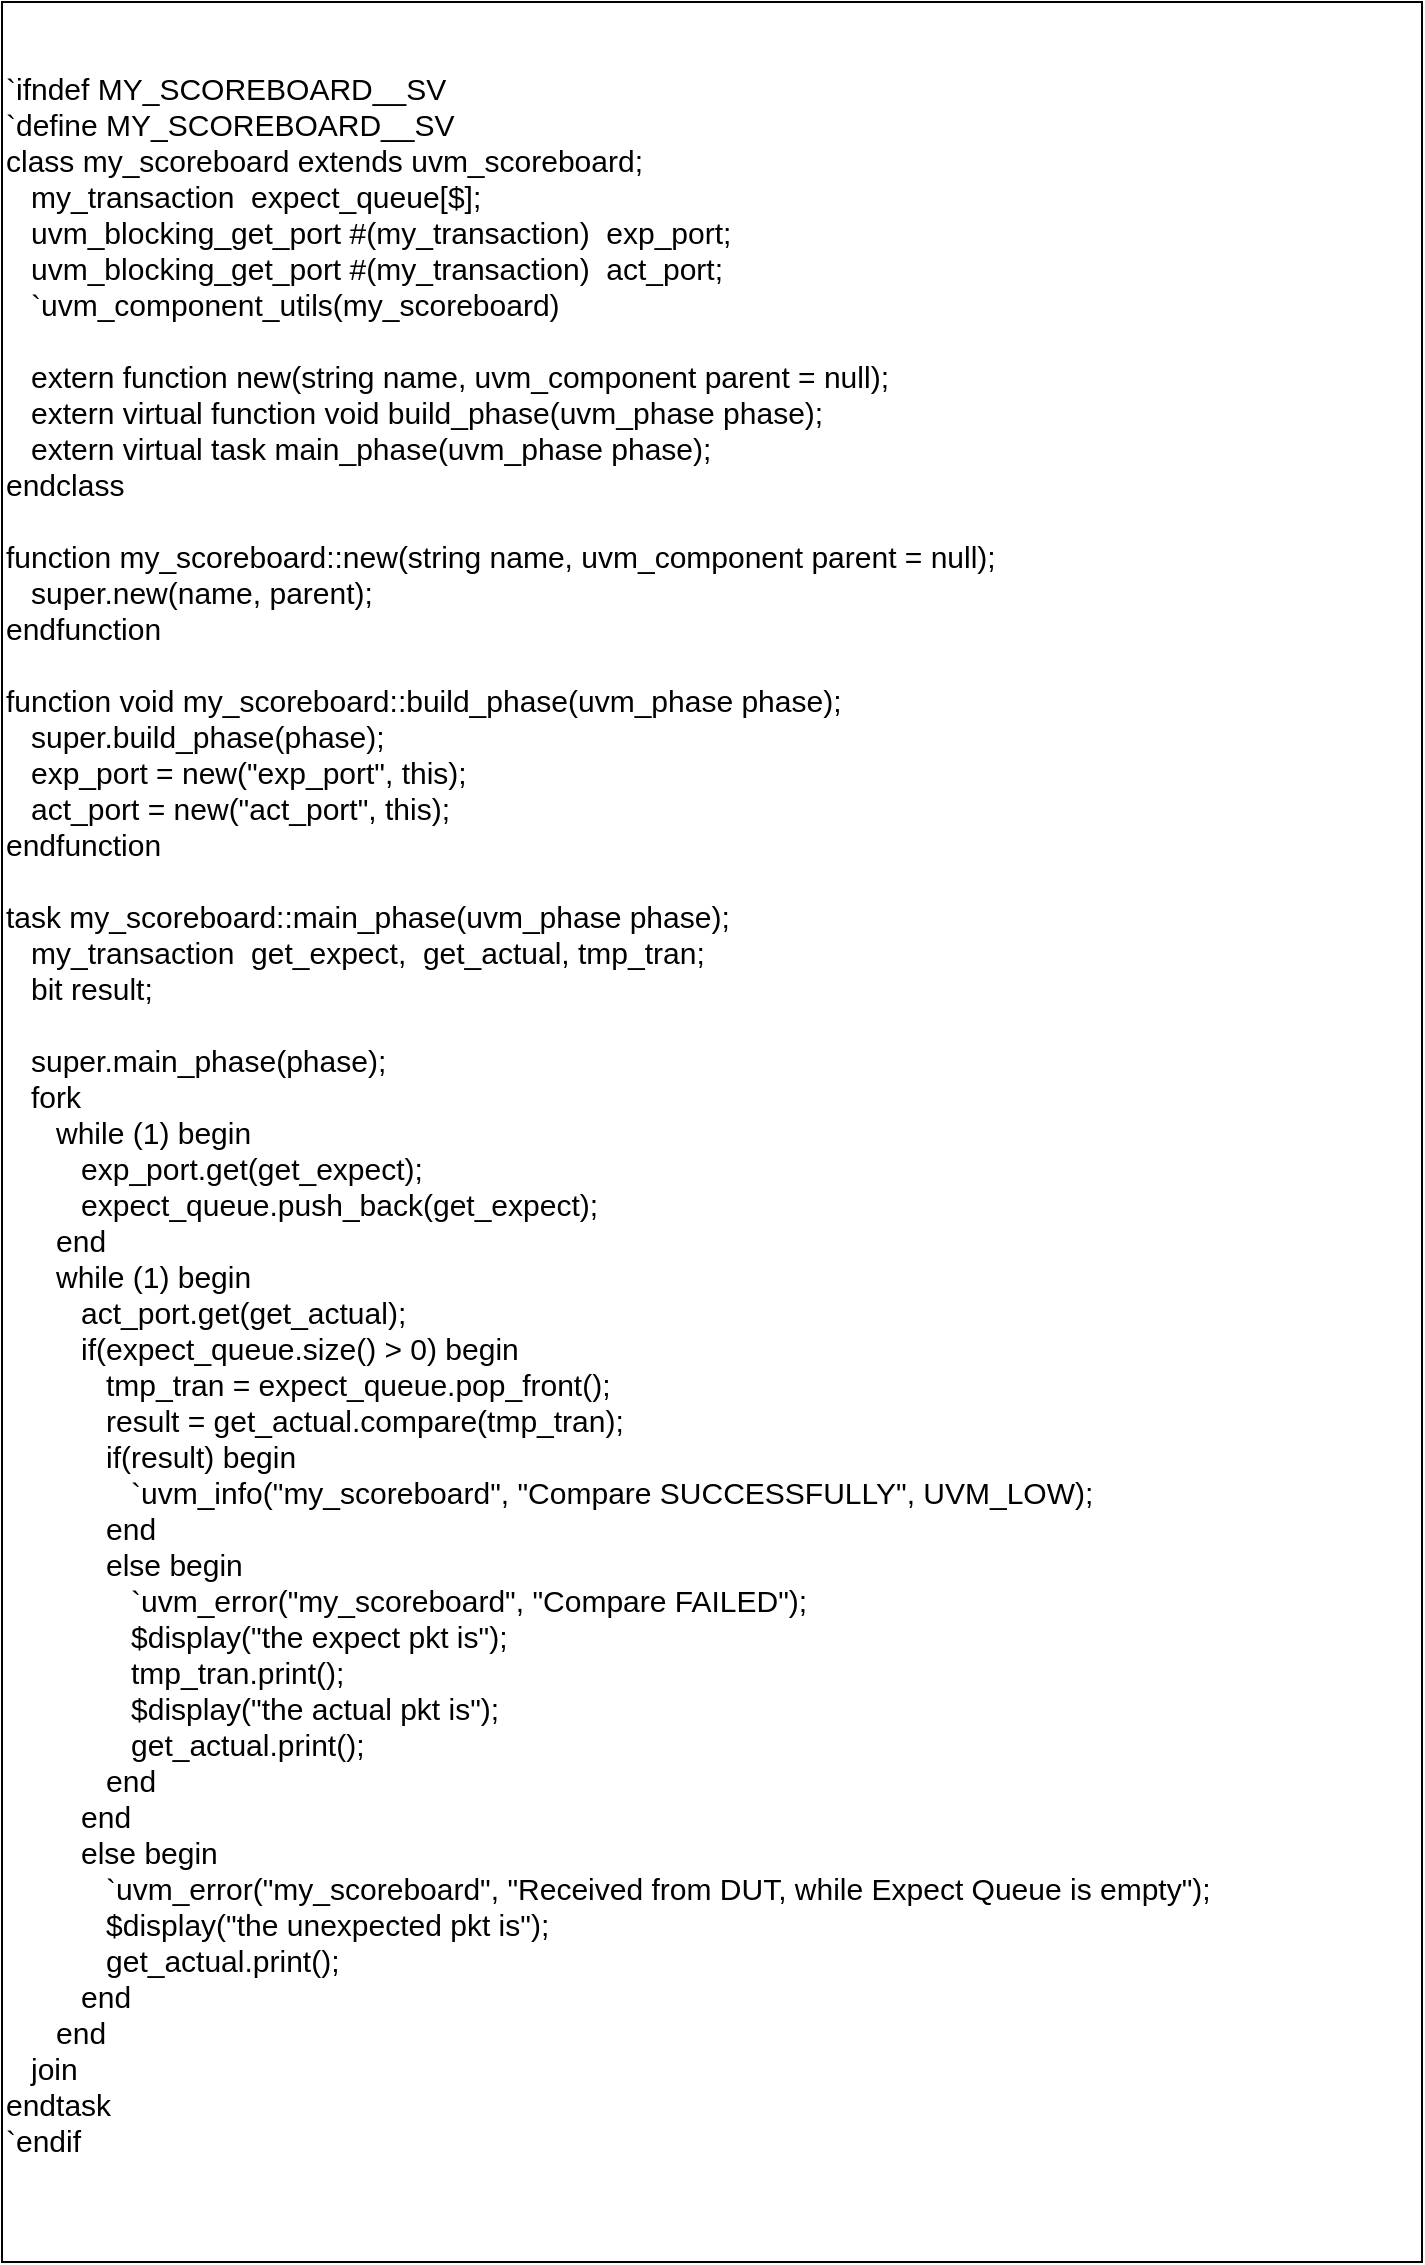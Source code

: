 <mxfile version="14.1.1" type="github">
  <diagram id="a7svrGnt2x7TX1BrG2Oc" name="第 1 页">
    <mxGraphModel dx="1038" dy="524" grid="1" gridSize="10" guides="1" tooltips="1" connect="1" arrows="1" fold="1" page="1" pageScale="1" pageWidth="827" pageHeight="1169" math="0" shadow="0">
      <root>
        <mxCell id="0" />
        <mxCell id="1" parent="0" />
        <mxCell id="-mjX0D-Wld-Nj1V7NRWF-1" value="&lt;div style=&quot;font-size: 15px;&quot;&gt;`ifndef MY_SCOREBOARD__SV&lt;/div&gt;&lt;div style=&quot;font-size: 15px;&quot;&gt;`define MY_SCOREBOARD__SV&lt;/div&gt;&lt;div style=&quot;font-size: 15px;&quot;&gt;class my_scoreboard extends uvm_scoreboard;&lt;/div&gt;&lt;div style=&quot;font-size: 15px;&quot;&gt;&amp;nbsp; &amp;nbsp;my_transaction&amp;nbsp; expect_queue[$];&lt;/div&gt;&lt;div style=&quot;font-size: 15px;&quot;&gt;&amp;nbsp; &amp;nbsp;uvm_blocking_get_port #(my_transaction)&amp;nbsp; exp_port;&lt;/div&gt;&lt;div style=&quot;font-size: 15px;&quot;&gt;&amp;nbsp; &amp;nbsp;uvm_blocking_get_port #(my_transaction)&amp;nbsp; act_port;&lt;/div&gt;&lt;div style=&quot;font-size: 15px;&quot;&gt;&amp;nbsp; &amp;nbsp;`uvm_component_utils(my_scoreboard)&lt;/div&gt;&lt;div style=&quot;font-size: 15px;&quot;&gt;&lt;br style=&quot;font-size: 15px;&quot;&gt;&lt;/div&gt;&lt;div style=&quot;font-size: 15px;&quot;&gt;&amp;nbsp; &amp;nbsp;extern function new(string name, uvm_component parent = null);&lt;/div&gt;&lt;div style=&quot;font-size: 15px;&quot;&gt;&amp;nbsp; &amp;nbsp;extern virtual function void build_phase(uvm_phase phase);&lt;/div&gt;&lt;div style=&quot;font-size: 15px;&quot;&gt;&amp;nbsp; &amp;nbsp;extern virtual task main_phase(uvm_phase phase);&lt;/div&gt;&lt;div style=&quot;font-size: 15px;&quot;&gt;endclass&amp;nbsp;&lt;/div&gt;&lt;div style=&quot;font-size: 15px;&quot;&gt;&lt;br style=&quot;font-size: 15px;&quot;&gt;&lt;/div&gt;&lt;div style=&quot;font-size: 15px;&quot;&gt;function my_scoreboard::new(string name, uvm_component parent = null);&lt;/div&gt;&lt;div style=&quot;font-size: 15px;&quot;&gt;&amp;nbsp; &amp;nbsp;super.new(name, parent);&lt;/div&gt;&lt;div style=&quot;font-size: 15px;&quot;&gt;endfunction&amp;nbsp;&lt;/div&gt;&lt;div style=&quot;font-size: 15px;&quot;&gt;&lt;br style=&quot;font-size: 15px;&quot;&gt;&lt;/div&gt;&lt;div style=&quot;font-size: 15px;&quot;&gt;function void my_scoreboard::build_phase(uvm_phase phase);&lt;/div&gt;&lt;div style=&quot;font-size: 15px;&quot;&gt;&amp;nbsp; &amp;nbsp;super.build_phase(phase);&lt;/div&gt;&lt;div style=&quot;font-size: 15px;&quot;&gt;&amp;nbsp; &amp;nbsp;exp_port = new(&quot;exp_port&quot;, this);&lt;/div&gt;&lt;div style=&quot;font-size: 15px;&quot;&gt;&amp;nbsp; &amp;nbsp;act_port = new(&quot;act_port&quot;, this);&lt;/div&gt;&lt;div style=&quot;font-size: 15px;&quot;&gt;endfunction&amp;nbsp;&lt;/div&gt;&lt;div style=&quot;font-size: 15px;&quot;&gt;&lt;br style=&quot;font-size: 15px;&quot;&gt;&lt;/div&gt;&lt;div style=&quot;font-size: 15px;&quot;&gt;task my_scoreboard::main_phase(uvm_phase phase);&lt;/div&gt;&lt;div style=&quot;font-size: 15px;&quot;&gt;&amp;nbsp; &amp;nbsp;my_transaction&amp;nbsp; get_expect,&amp;nbsp; get_actual, tmp_tran;&lt;/div&gt;&lt;div style=&quot;font-size: 15px;&quot;&gt;&amp;nbsp; &amp;nbsp;bit result;&lt;/div&gt;&lt;div style=&quot;font-size: 15px;&quot;&gt;&amp;nbsp;&lt;/div&gt;&lt;div style=&quot;font-size: 15px;&quot;&gt;&amp;nbsp; &amp;nbsp;super.main_phase(phase);&lt;/div&gt;&lt;div style=&quot;font-size: 15px;&quot;&gt;&amp;nbsp; &amp;nbsp;fork&amp;nbsp;&lt;/div&gt;&lt;div style=&quot;font-size: 15px;&quot;&gt;&amp;nbsp; &amp;nbsp; &amp;nbsp; while (1) begin&lt;/div&gt;&lt;div style=&quot;font-size: 15px;&quot;&gt;&amp;nbsp; &amp;nbsp; &amp;nbsp; &amp;nbsp; &amp;nbsp;exp_port.get(get_expect);&lt;/div&gt;&lt;div style=&quot;font-size: 15px;&quot;&gt;&amp;nbsp; &amp;nbsp; &amp;nbsp; &amp;nbsp; &amp;nbsp;expect_queue.push_back(get_expect);&lt;/div&gt;&lt;div style=&quot;font-size: 15px;&quot;&gt;&amp;nbsp; &amp;nbsp; &amp;nbsp; end&lt;/div&gt;&lt;div style=&quot;font-size: 15px;&quot;&gt;&amp;nbsp; &amp;nbsp; &amp;nbsp; while (1) begin&lt;/div&gt;&lt;div style=&quot;font-size: 15px;&quot;&gt;&amp;nbsp; &amp;nbsp; &amp;nbsp; &amp;nbsp; &amp;nbsp;act_port.get(get_actual);&lt;/div&gt;&lt;div style=&quot;font-size: 15px;&quot;&gt;&amp;nbsp; &amp;nbsp; &amp;nbsp; &amp;nbsp; &amp;nbsp;if(expect_queue.size() &amp;gt; 0) begin&lt;/div&gt;&lt;div style=&quot;font-size: 15px;&quot;&gt;&amp;nbsp; &amp;nbsp; &amp;nbsp; &amp;nbsp; &amp;nbsp; &amp;nbsp; tmp_tran = expect_queue.pop_front();&lt;/div&gt;&lt;div style=&quot;font-size: 15px;&quot;&gt;&amp;nbsp; &amp;nbsp; &amp;nbsp; &amp;nbsp; &amp;nbsp; &amp;nbsp; result = get_actual.compare(tmp_tran);&lt;/div&gt;&lt;div style=&quot;font-size: 15px;&quot;&gt;&amp;nbsp; &amp;nbsp; &amp;nbsp; &amp;nbsp; &amp;nbsp; &amp;nbsp; if(result) begin&amp;nbsp;&lt;/div&gt;&lt;div style=&quot;font-size: 15px;&quot;&gt;&amp;nbsp; &amp;nbsp; &amp;nbsp; &amp;nbsp; &amp;nbsp; &amp;nbsp; &amp;nbsp; &amp;nbsp;`uvm_info(&quot;my_scoreboard&quot;, &quot;Compare SUCCESSFULLY&quot;, UVM_LOW);&lt;/div&gt;&lt;div style=&quot;font-size: 15px;&quot;&gt;&amp;nbsp; &amp;nbsp; &amp;nbsp; &amp;nbsp; &amp;nbsp; &amp;nbsp; end&lt;/div&gt;&lt;div style=&quot;font-size: 15px;&quot;&gt;&amp;nbsp; &amp;nbsp; &amp;nbsp; &amp;nbsp; &amp;nbsp; &amp;nbsp; else begin&lt;/div&gt;&lt;div style=&quot;font-size: 15px;&quot;&gt;&amp;nbsp; &amp;nbsp; &amp;nbsp; &amp;nbsp; &amp;nbsp; &amp;nbsp; &amp;nbsp; &amp;nbsp;`uvm_error(&quot;my_scoreboard&quot;, &quot;Compare FAILED&quot;);&lt;/div&gt;&lt;div style=&quot;font-size: 15px;&quot;&gt;&amp;nbsp; &amp;nbsp; &amp;nbsp; &amp;nbsp; &amp;nbsp; &amp;nbsp; &amp;nbsp; &amp;nbsp;$display(&quot;the expect pkt is&quot;);&lt;/div&gt;&lt;div style=&quot;font-size: 15px;&quot;&gt;&amp;nbsp; &amp;nbsp; &amp;nbsp; &amp;nbsp; &amp;nbsp; &amp;nbsp; &amp;nbsp; &amp;nbsp;tmp_tran.print();&lt;/div&gt;&lt;div style=&quot;font-size: 15px;&quot;&gt;&amp;nbsp; &amp;nbsp; &amp;nbsp; &amp;nbsp; &amp;nbsp; &amp;nbsp; &amp;nbsp; &amp;nbsp;$display(&quot;the actual pkt is&quot;);&lt;/div&gt;&lt;div style=&quot;font-size: 15px;&quot;&gt;&amp;nbsp; &amp;nbsp; &amp;nbsp; &amp;nbsp; &amp;nbsp; &amp;nbsp; &amp;nbsp; &amp;nbsp;get_actual.print();&lt;/div&gt;&lt;div style=&quot;font-size: 15px;&quot;&gt;&amp;nbsp; &amp;nbsp; &amp;nbsp; &amp;nbsp; &amp;nbsp; &amp;nbsp; end&lt;/div&gt;&lt;div style=&quot;font-size: 15px;&quot;&gt;&amp;nbsp; &amp;nbsp; &amp;nbsp; &amp;nbsp; &amp;nbsp;end&lt;/div&gt;&lt;div style=&quot;font-size: 15px;&quot;&gt;&amp;nbsp; &amp;nbsp; &amp;nbsp; &amp;nbsp; &amp;nbsp;else begin&lt;/div&gt;&lt;div style=&quot;font-size: 15px;&quot;&gt;&amp;nbsp; &amp;nbsp; &amp;nbsp; &amp;nbsp; &amp;nbsp; &amp;nbsp; `uvm_error(&quot;my_scoreboard&quot;, &quot;Received from DUT, while Expect Queue is empty&quot;);&lt;/div&gt;&lt;div style=&quot;font-size: 15px;&quot;&gt;&amp;nbsp; &amp;nbsp; &amp;nbsp; &amp;nbsp; &amp;nbsp; &amp;nbsp; $display(&quot;the unexpected pkt is&quot;);&lt;/div&gt;&lt;div style=&quot;font-size: 15px;&quot;&gt;&amp;nbsp; &amp;nbsp; &amp;nbsp; &amp;nbsp; &amp;nbsp; &amp;nbsp; get_actual.print();&lt;/div&gt;&lt;div style=&quot;font-size: 15px;&quot;&gt;&amp;nbsp; &amp;nbsp; &amp;nbsp; &amp;nbsp; &amp;nbsp;end&amp;nbsp;&lt;/div&gt;&lt;div style=&quot;font-size: 15px;&quot;&gt;&amp;nbsp; &amp;nbsp; &amp;nbsp; end&lt;/div&gt;&lt;div style=&quot;font-size: 15px;&quot;&gt;&amp;nbsp; &amp;nbsp;join&lt;/div&gt;&lt;div style=&quot;font-size: 15px;&quot;&gt;endtask&lt;/div&gt;&lt;div style=&quot;font-size: 15px;&quot;&gt;`endif&lt;/div&gt;&lt;div style=&quot;font-size: 15px;&quot;&gt;&lt;br style=&quot;font-size: 15px;&quot;&gt;&lt;/div&gt;" style="rounded=0;whiteSpace=wrap;html=1;align=left;fontSize=15;" vertex="1" parent="1">
          <mxGeometry x="310" y="190" width="710" height="1130" as="geometry" />
        </mxCell>
      </root>
    </mxGraphModel>
  </diagram>
</mxfile>
